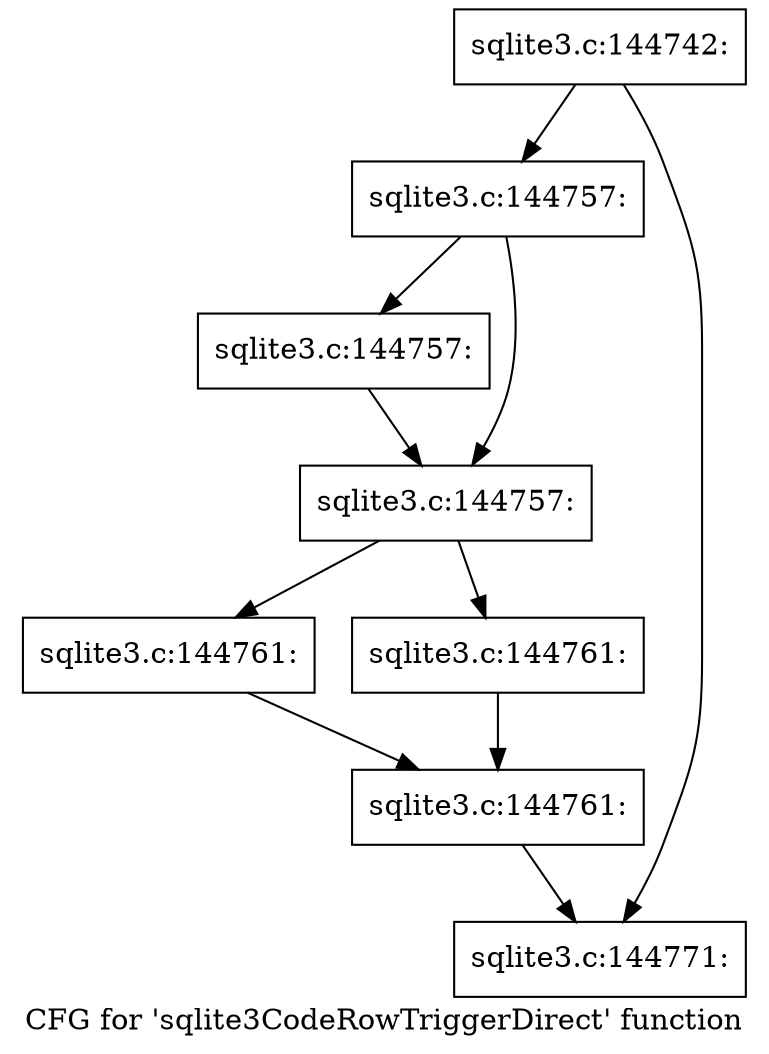 digraph "CFG for 'sqlite3CodeRowTriggerDirect' function" {
	label="CFG for 'sqlite3CodeRowTriggerDirect' function";

	Node0x55c0f651b810 [shape=record,label="{sqlite3.c:144742:}"];
	Node0x55c0f651b810 -> Node0x55c0f9dbde20;
	Node0x55c0f651b810 -> Node0x55c0f9dbde70;
	Node0x55c0f9dbde20 [shape=record,label="{sqlite3.c:144757:}"];
	Node0x55c0f9dbde20 -> Node0x55c0f9dbe4b0;
	Node0x55c0f9dbde20 -> Node0x55c0f9dbe460;
	Node0x55c0f9dbe4b0 [shape=record,label="{sqlite3.c:144757:}"];
	Node0x55c0f9dbe4b0 -> Node0x55c0f9dbe460;
	Node0x55c0f9dbe460 [shape=record,label="{sqlite3.c:144757:}"];
	Node0x55c0f9dbe460 -> Node0x55c0f9dbf860;
	Node0x55c0f9dbe460 -> Node0x55c0f9dbfbd0;
	Node0x55c0f9dbf860 [shape=record,label="{sqlite3.c:144761:}"];
	Node0x55c0f9dbf860 -> Node0x55c0f9dbfc20;
	Node0x55c0f9dbfbd0 [shape=record,label="{sqlite3.c:144761:}"];
	Node0x55c0f9dbfbd0 -> Node0x55c0f9dbfc20;
	Node0x55c0f9dbfc20 [shape=record,label="{sqlite3.c:144761:}"];
	Node0x55c0f9dbfc20 -> Node0x55c0f9dbde70;
	Node0x55c0f9dbde70 [shape=record,label="{sqlite3.c:144771:}"];
}
